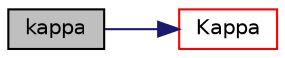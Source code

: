 digraph "kappa"
{
  bgcolor="transparent";
  edge [fontname="Helvetica",fontsize="10",labelfontname="Helvetica",labelfontsize="10"];
  node [fontname="Helvetica",fontsize="10",shape=record];
  rankdir="LR";
  Node68 [label="kappa",height=0.2,width=0.4,color="black", fillcolor="grey75", style="filled", fontcolor="black"];
  Node68 -> Node69 [color="midnightblue",fontsize="10",style="solid",fontname="Helvetica"];
  Node69 [label="Kappa",height=0.2,width=0.4,color="red",URL="$a31553.html#a1cad1ced6861abf21d9b7fac5f08467a",tooltip="Un-isotropic thermal conductivity [W/mK]. "];
}
